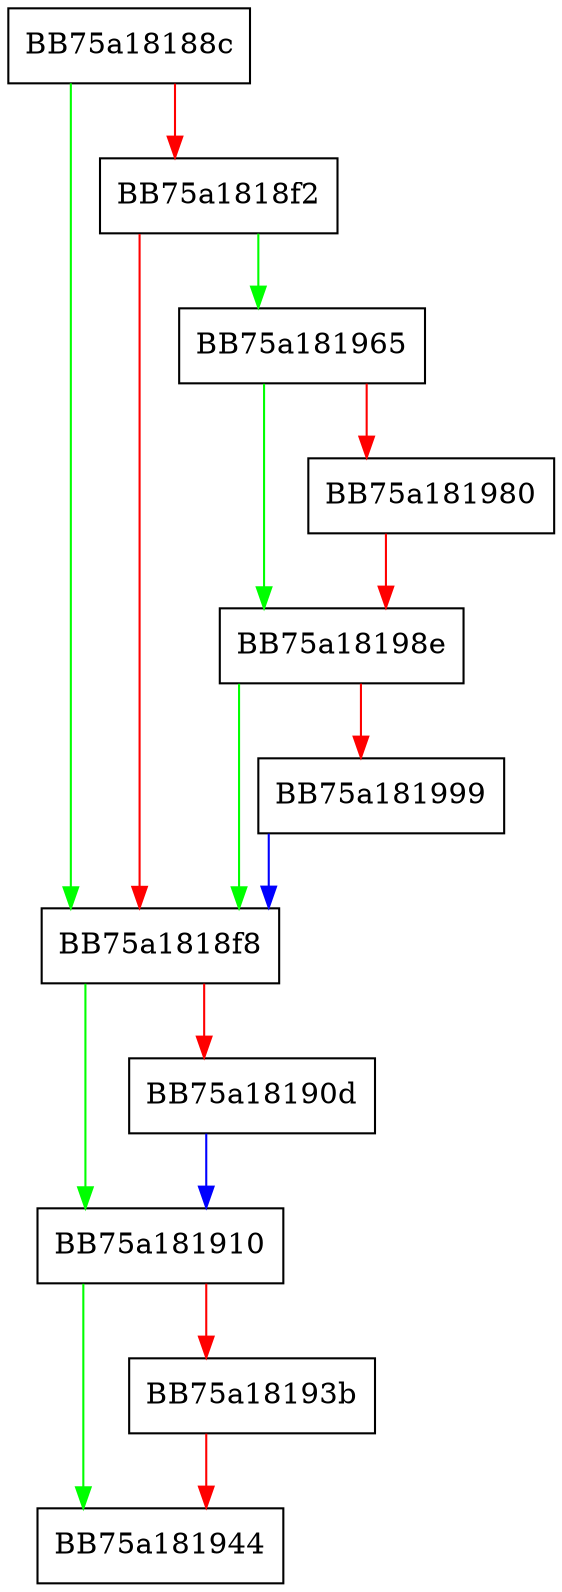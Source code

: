 digraph CPasswordDictionary {
  node [shape="box"];
  graph [splines=ortho];
  BB75a18188c -> BB75a1818f8 [color="green"];
  BB75a18188c -> BB75a1818f2 [color="red"];
  BB75a1818f2 -> BB75a181965 [color="green"];
  BB75a1818f2 -> BB75a1818f8 [color="red"];
  BB75a1818f8 -> BB75a181910 [color="green"];
  BB75a1818f8 -> BB75a18190d [color="red"];
  BB75a18190d -> BB75a181910 [color="blue"];
  BB75a181910 -> BB75a181944 [color="green"];
  BB75a181910 -> BB75a18193b [color="red"];
  BB75a18193b -> BB75a181944 [color="red"];
  BB75a181965 -> BB75a18198e [color="green"];
  BB75a181965 -> BB75a181980 [color="red"];
  BB75a181980 -> BB75a18198e [color="red"];
  BB75a18198e -> BB75a1818f8 [color="green"];
  BB75a18198e -> BB75a181999 [color="red"];
  BB75a181999 -> BB75a1818f8 [color="blue"];
}